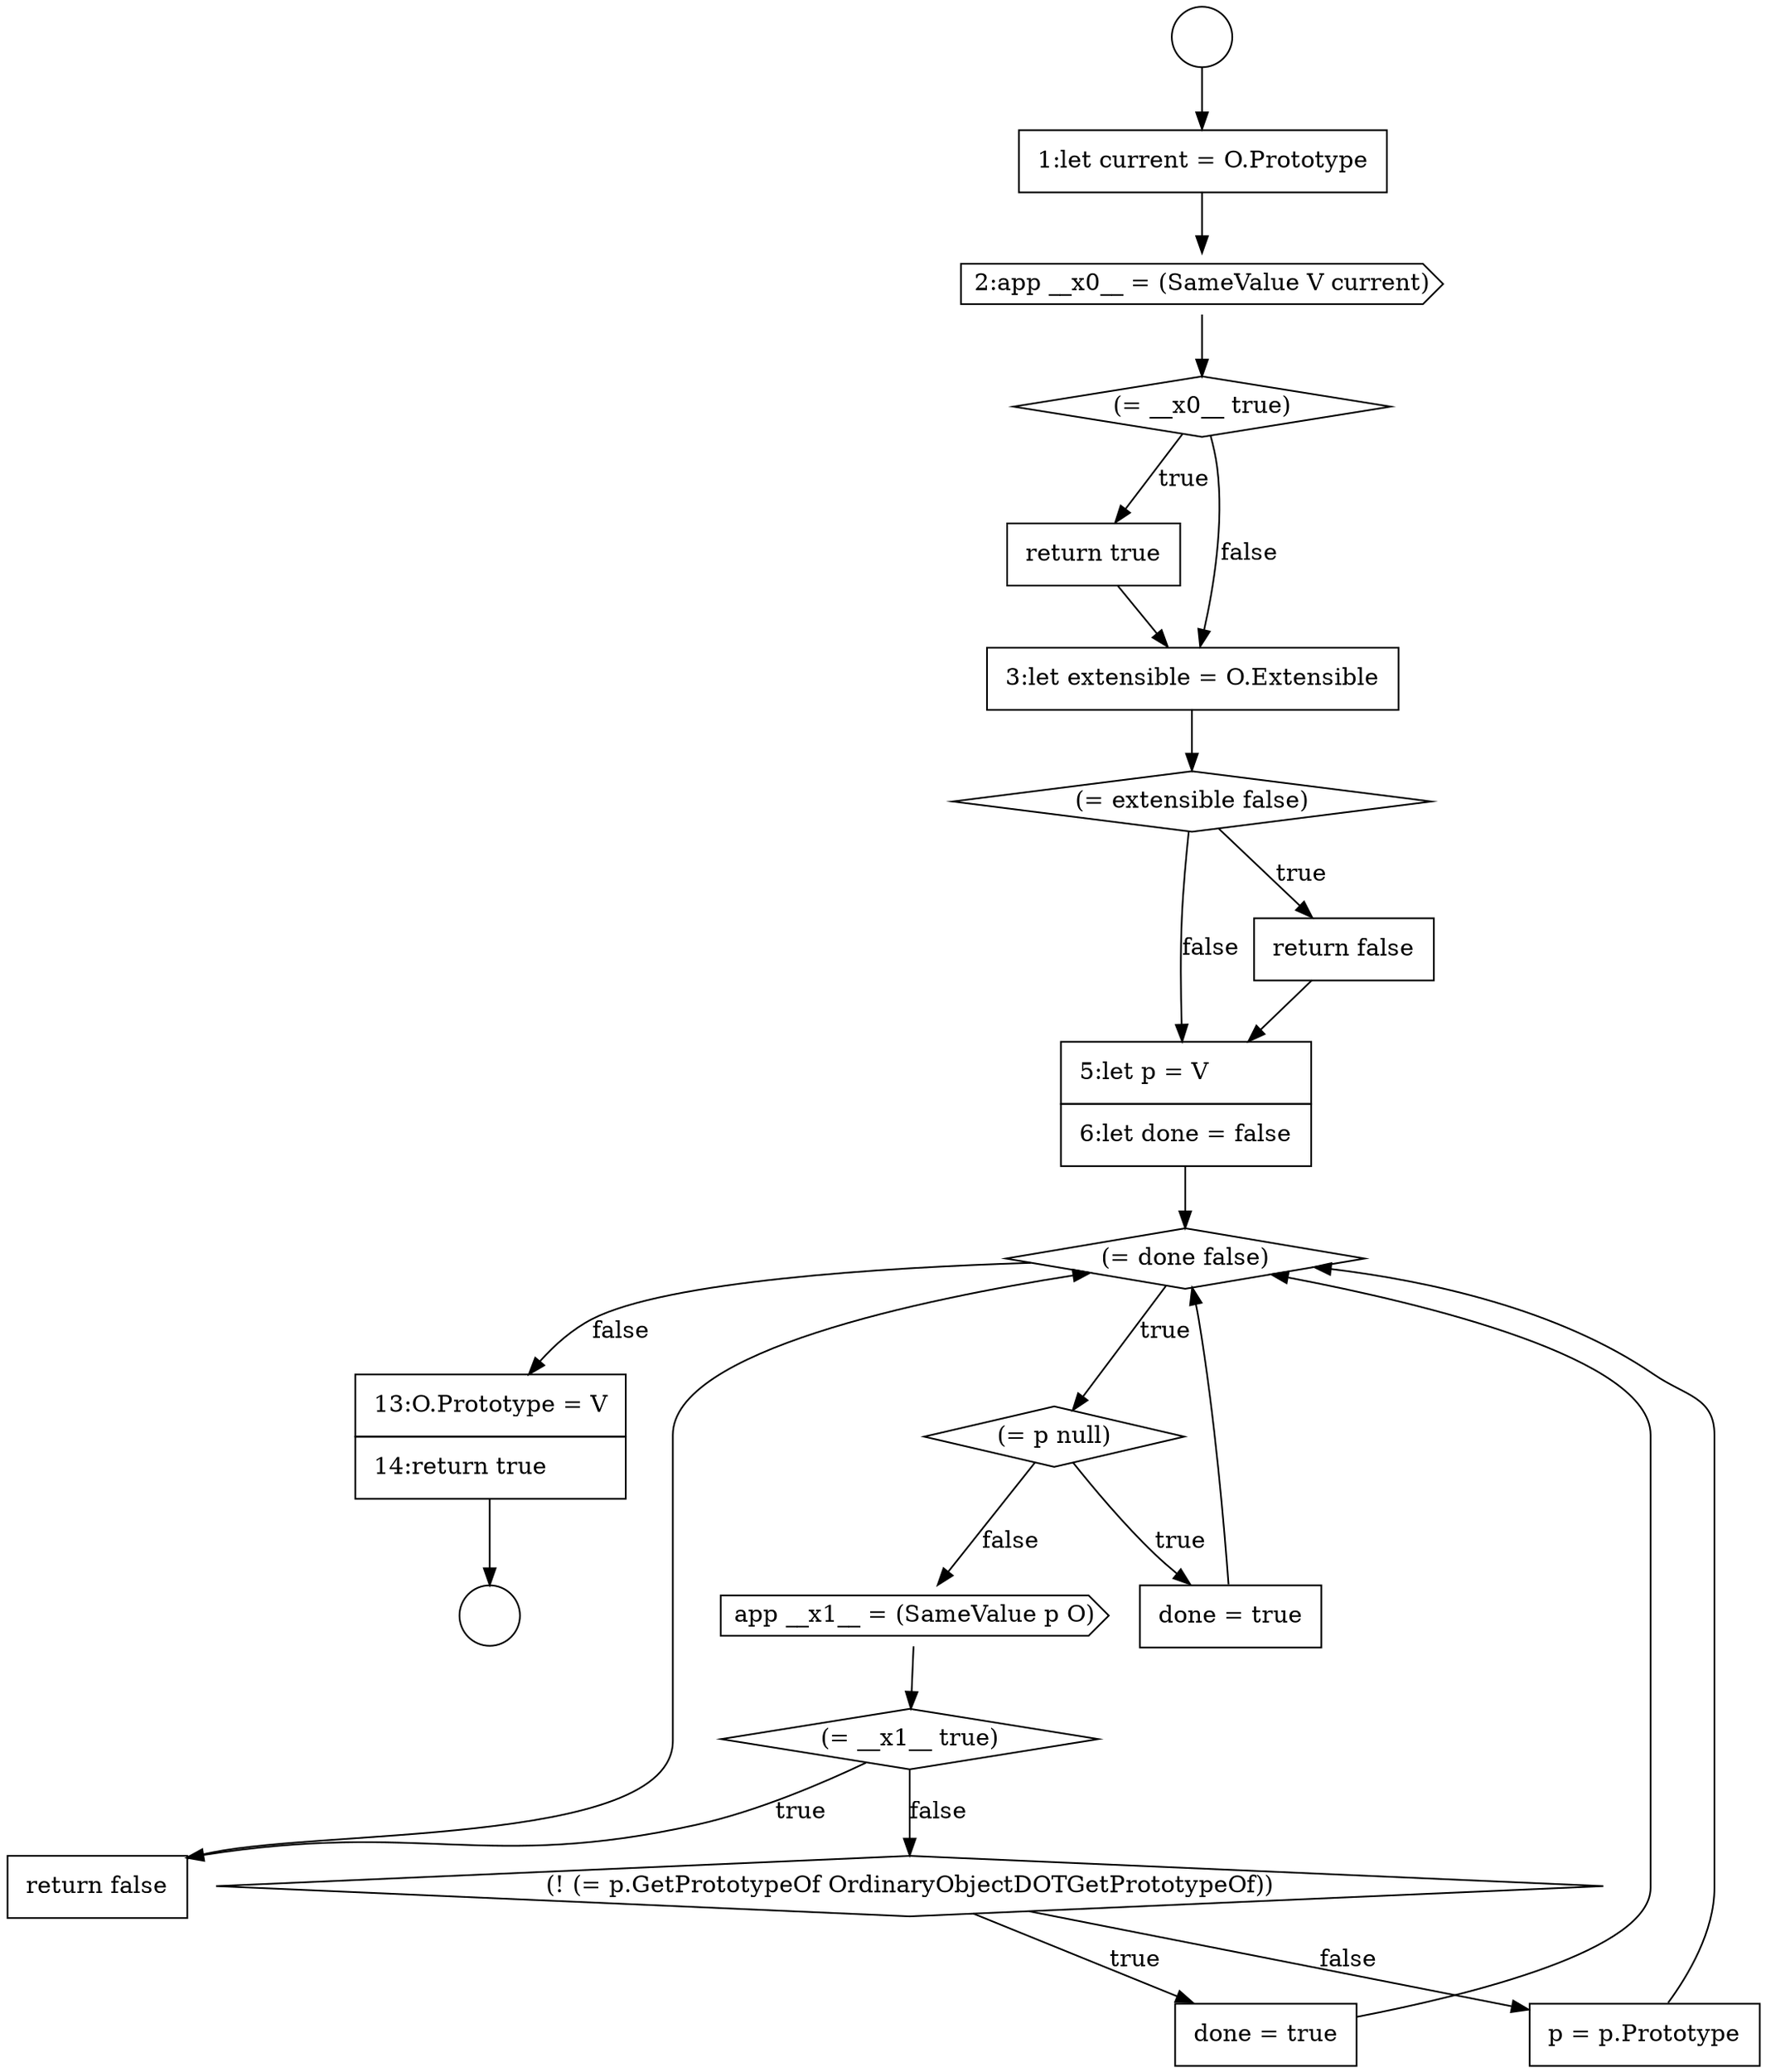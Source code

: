 digraph {
  node1954 [shape=diamond, label=<<font color="black">(= done false)</font>> color="black" fillcolor="white" style=filled]
  node1963 [shape=none, margin=0, label=<<font color="black">
    <table border="0" cellborder="1" cellspacing="0" cellpadding="10">
      <tr><td align="left">13:O.Prototype = V</td></tr>
      <tr><td align="left">14:return true</td></tr>
    </table>
  </font>> color="black" fillcolor="white" style=filled]
  node1951 [shape=diamond, label=<<font color="black">(= extensible false)</font>> color="black" fillcolor="white" style=filled]
  node1953 [shape=none, margin=0, label=<<font color="black">
    <table border="0" cellborder="1" cellspacing="0" cellpadding="10">
      <tr><td align="left">5:let p = V</td></tr>
      <tr><td align="left">6:let done = false</td></tr>
    </table>
  </font>> color="black" fillcolor="white" style=filled]
  node1947 [shape=cds, label=<<font color="black">2:app __x0__ = (SameValue V current)</font>> color="black" fillcolor="white" style=filled]
  node1959 [shape=none, margin=0, label=<<font color="black">
    <table border="0" cellborder="1" cellspacing="0" cellpadding="10">
      <tr><td align="left">return false</td></tr>
    </table>
  </font>> color="black" fillcolor="white" style=filled]
  node1952 [shape=none, margin=0, label=<<font color="black">
    <table border="0" cellborder="1" cellspacing="0" cellpadding="10">
      <tr><td align="left">return false</td></tr>
    </table>
  </font>> color="black" fillcolor="white" style=filled]
  node1961 [shape=none, margin=0, label=<<font color="black">
    <table border="0" cellborder="1" cellspacing="0" cellpadding="10">
      <tr><td align="left">done = true</td></tr>
    </table>
  </font>> color="black" fillcolor="white" style=filled]
  node1955 [shape=diamond, label=<<font color="black">(= p null)</font>> color="black" fillcolor="white" style=filled]
  node1949 [shape=none, margin=0, label=<<font color="black">
    <table border="0" cellborder="1" cellspacing="0" cellpadding="10">
      <tr><td align="left">return true</td></tr>
    </table>
  </font>> color="black" fillcolor="white" style=filled]
  node1957 [shape=cds, label=<<font color="black">app __x1__ = (SameValue p O)</font>> color="black" fillcolor="white" style=filled]
  node1956 [shape=none, margin=0, label=<<font color="black">
    <table border="0" cellborder="1" cellspacing="0" cellpadding="10">
      <tr><td align="left">done = true</td></tr>
    </table>
  </font>> color="black" fillcolor="white" style=filled]
  node1950 [shape=none, margin=0, label=<<font color="black">
    <table border="0" cellborder="1" cellspacing="0" cellpadding="10">
      <tr><td align="left">3:let extensible = O.Extensible</td></tr>
    </table>
  </font>> color="black" fillcolor="white" style=filled]
  node1946 [shape=none, margin=0, label=<<font color="black">
    <table border="0" cellborder="1" cellspacing="0" cellpadding="10">
      <tr><td align="left">1:let current = O.Prototype</td></tr>
    </table>
  </font>> color="black" fillcolor="white" style=filled]
  node1960 [shape=diamond, label=<<font color="black">(! (= p.GetPrototypeOf OrdinaryObjectDOTGetPrototypeOf))</font>> color="black" fillcolor="white" style=filled]
  node1948 [shape=diamond, label=<<font color="black">(= __x0__ true)</font>> color="black" fillcolor="white" style=filled]
  node1958 [shape=diamond, label=<<font color="black">(= __x1__ true)</font>> color="black" fillcolor="white" style=filled]
  node1944 [shape=circle label=" " color="black" fillcolor="white" style=filled]
  node1962 [shape=none, margin=0, label=<<font color="black">
    <table border="0" cellborder="1" cellspacing="0" cellpadding="10">
      <tr><td align="left">p = p.Prototype</td></tr>
    </table>
  </font>> color="black" fillcolor="white" style=filled]
  node1945 [shape=circle label=" " color="black" fillcolor="white" style=filled]
  node1950 -> node1951 [ color="black"]
  node1963 -> node1945 [ color="black"]
  node1949 -> node1950 [ color="black"]
  node1954 -> node1955 [label=<<font color="black">true</font>> color="black"]
  node1954 -> node1963 [label=<<font color="black">false</font>> color="black"]
  node1955 -> node1956 [label=<<font color="black">true</font>> color="black"]
  node1955 -> node1957 [label=<<font color="black">false</font>> color="black"]
  node1944 -> node1946 [ color="black"]
  node1948 -> node1949 [label=<<font color="black">true</font>> color="black"]
  node1948 -> node1950 [label=<<font color="black">false</font>> color="black"]
  node1947 -> node1948 [ color="black"]
  node1957 -> node1958 [ color="black"]
  node1952 -> node1953 [ color="black"]
  node1946 -> node1947 [ color="black"]
  node1953 -> node1954 [ color="black"]
  node1961 -> node1954 [ color="black"]
  node1956 -> node1954 [ color="black"]
  node1959 -> node1954 [ color="black"]
  node1958 -> node1959 [label=<<font color="black">true</font>> color="black"]
  node1958 -> node1960 [label=<<font color="black">false</font>> color="black"]
  node1960 -> node1961 [label=<<font color="black">true</font>> color="black"]
  node1960 -> node1962 [label=<<font color="black">false</font>> color="black"]
  node1951 -> node1952 [label=<<font color="black">true</font>> color="black"]
  node1951 -> node1953 [label=<<font color="black">false</font>> color="black"]
  node1962 -> node1954 [ color="black"]
}
